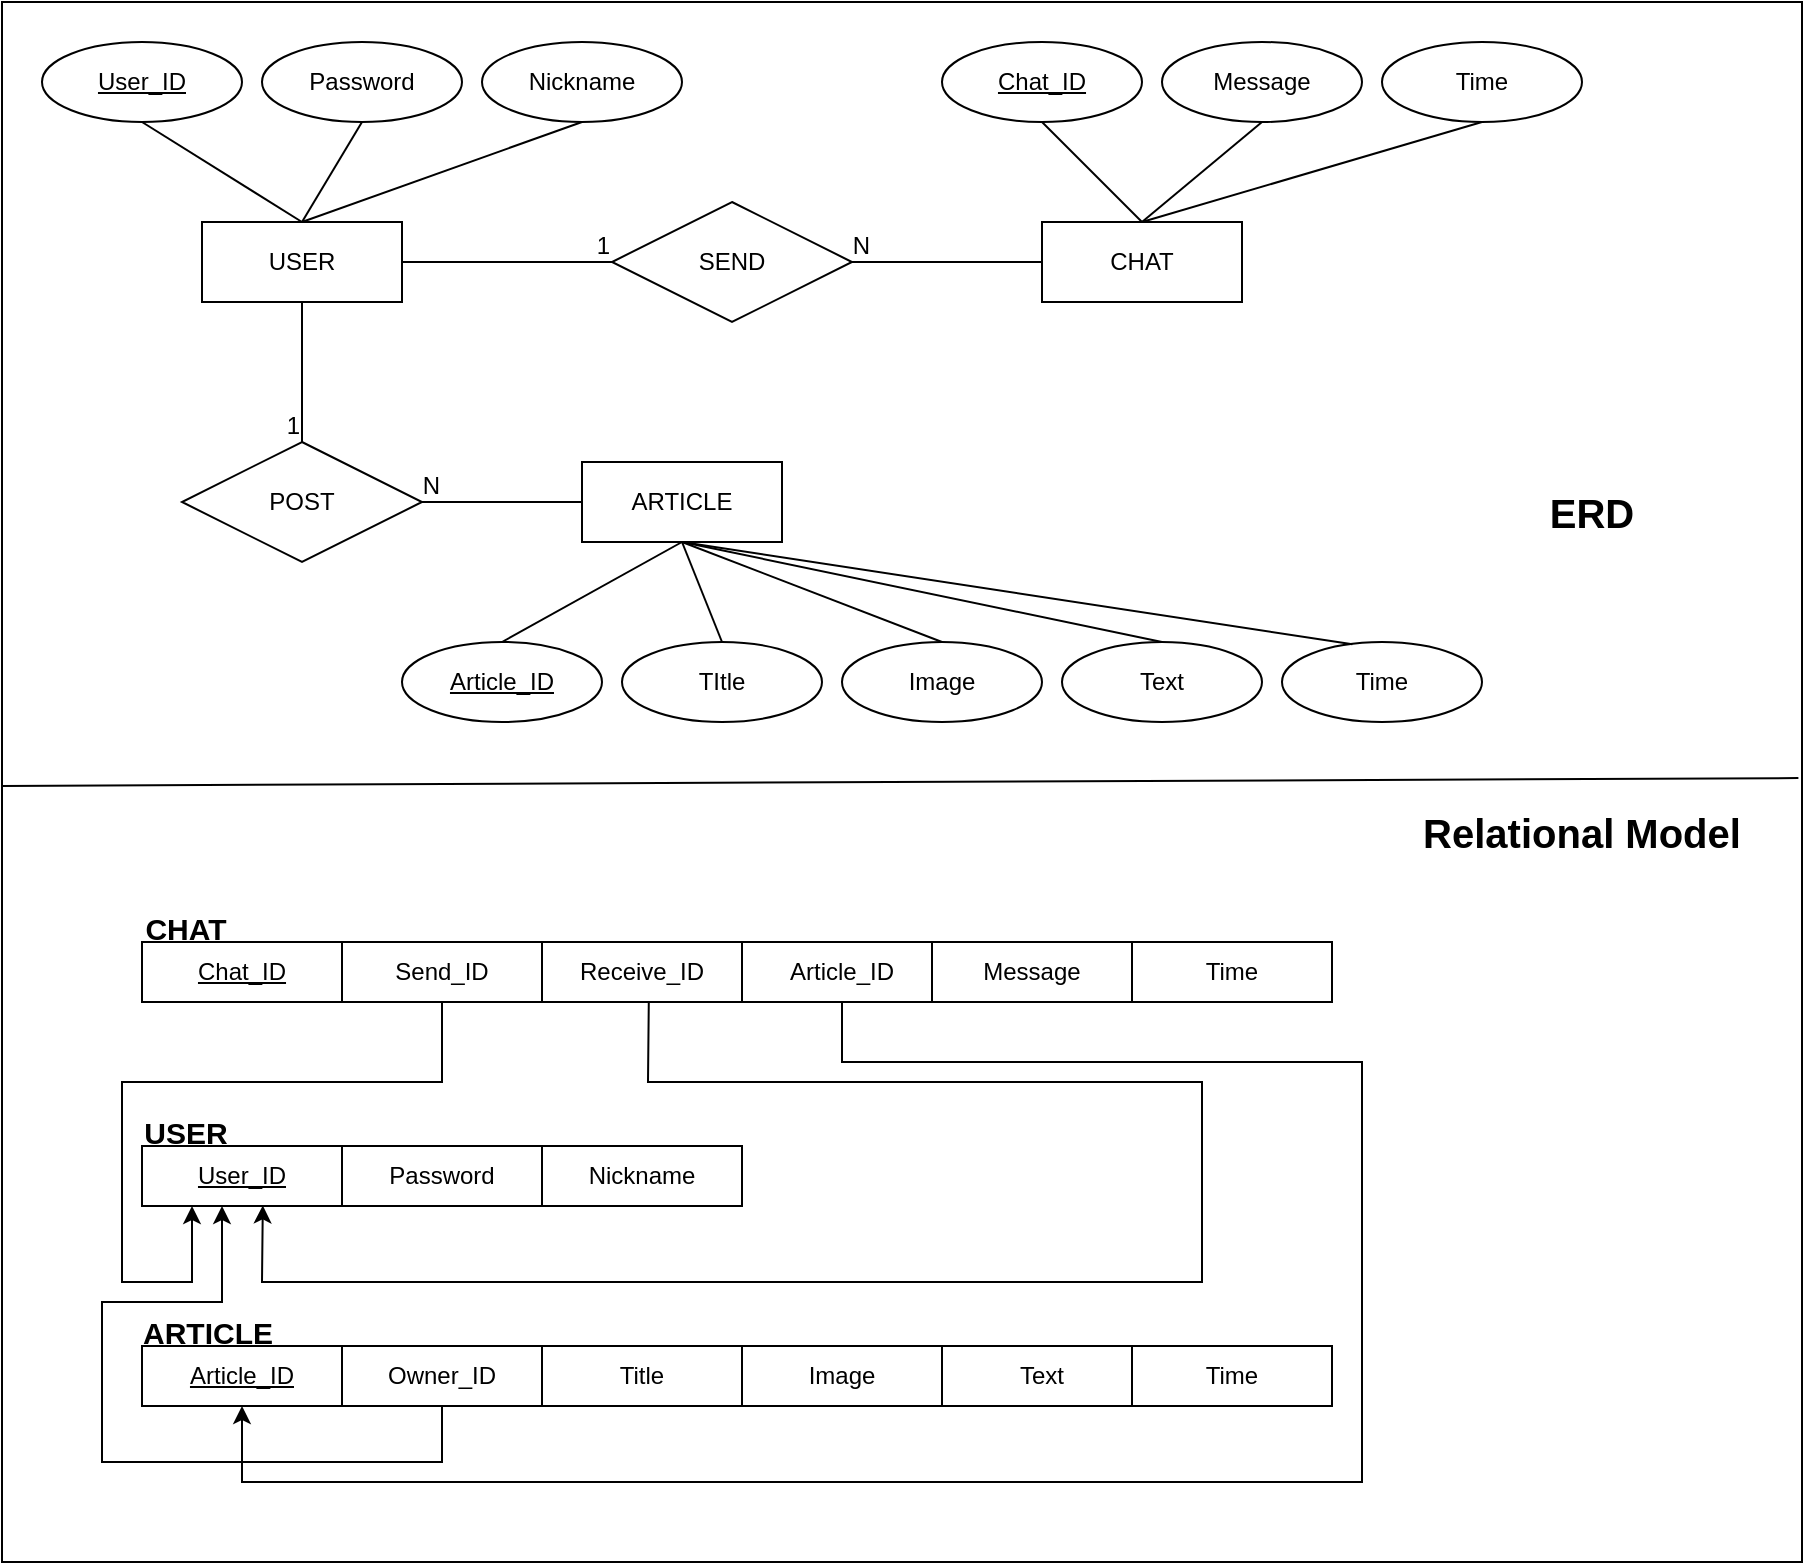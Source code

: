 <mxfile version="25.0.3">
  <diagram name="페이지-1" id="Dgcx4zM-HbP8MREHNESY">
    <mxGraphModel dx="1221" dy="759" grid="1" gridSize="10" guides="1" tooltips="1" connect="1" arrows="1" fold="1" page="1" pageScale="1" pageWidth="827" pageHeight="1169" math="0" shadow="0">
      <root>
        <mxCell id="0" />
        <mxCell id="1" parent="0" />
        <mxCell id="HQbXodOyn_7Oqjs9133s-1" value="" style="rounded=0;whiteSpace=wrap;html=1;" parent="1" vertex="1">
          <mxGeometry x="40" y="70" width="900" height="780" as="geometry" />
        </mxCell>
        <mxCell id="HQbXodOyn_7Oqjs9133s-2" value="USER" style="whiteSpace=wrap;html=1;align=center;" parent="1" vertex="1">
          <mxGeometry x="140" y="180" width="100" height="40" as="geometry" />
        </mxCell>
        <mxCell id="HQbXodOyn_7Oqjs9133s-3" value="CHAT" style="whiteSpace=wrap;html=1;align=center;" parent="1" vertex="1">
          <mxGeometry x="560" y="180" width="100" height="40" as="geometry" />
        </mxCell>
        <mxCell id="HQbXodOyn_7Oqjs9133s-4" value="ARTICLE" style="whiteSpace=wrap;html=1;align=center;" parent="1" vertex="1">
          <mxGeometry x="330" y="300" width="100" height="40" as="geometry" />
        </mxCell>
        <mxCell id="HQbXodOyn_7Oqjs9133s-5" value="SEND" style="shape=rhombus;perimeter=rhombusPerimeter;whiteSpace=wrap;html=1;align=center;" parent="1" vertex="1">
          <mxGeometry x="345" y="170" width="120" height="60" as="geometry" />
        </mxCell>
        <mxCell id="HQbXodOyn_7Oqjs9133s-6" value="" style="endArrow=none;html=1;rounded=0;exitX=1;exitY=0.5;exitDx=0;exitDy=0;entryX=0;entryY=0.5;entryDx=0;entryDy=0;" parent="1" source="HQbXodOyn_7Oqjs9133s-2" target="HQbXodOyn_7Oqjs9133s-5" edge="1">
          <mxGeometry relative="1" as="geometry">
            <mxPoint x="330" y="390" as="sourcePoint" />
            <mxPoint x="490" y="390" as="targetPoint" />
          </mxGeometry>
        </mxCell>
        <mxCell id="HQbXodOyn_7Oqjs9133s-7" value="1" style="resizable=0;html=1;whiteSpace=wrap;align=right;verticalAlign=bottom;" parent="HQbXodOyn_7Oqjs9133s-6" connectable="0" vertex="1">
          <mxGeometry x="1" relative="1" as="geometry" />
        </mxCell>
        <mxCell id="HQbXodOyn_7Oqjs9133s-8" value="" style="endArrow=none;html=1;rounded=0;entryX=1;entryY=0.5;entryDx=0;entryDy=0;exitX=0;exitY=0.5;exitDx=0;exitDy=0;" parent="1" source="HQbXodOyn_7Oqjs9133s-3" target="HQbXodOyn_7Oqjs9133s-5" edge="1">
          <mxGeometry relative="1" as="geometry">
            <mxPoint x="330" y="390" as="sourcePoint" />
            <mxPoint x="490" y="390" as="targetPoint" />
          </mxGeometry>
        </mxCell>
        <mxCell id="HQbXodOyn_7Oqjs9133s-9" value="N" style="resizable=0;html=1;whiteSpace=wrap;align=right;verticalAlign=bottom;" parent="HQbXodOyn_7Oqjs9133s-8" connectable="0" vertex="1">
          <mxGeometry x="1" relative="1" as="geometry">
            <mxPoint x="10" as="offset" />
          </mxGeometry>
        </mxCell>
        <mxCell id="HQbXodOyn_7Oqjs9133s-10" value="POST" style="shape=rhombus;perimeter=rhombusPerimeter;whiteSpace=wrap;html=1;align=center;" parent="1" vertex="1">
          <mxGeometry x="130" y="290" width="120" height="60" as="geometry" />
        </mxCell>
        <mxCell id="HQbXodOyn_7Oqjs9133s-11" value="" style="endArrow=none;html=1;rounded=0;exitX=0.5;exitY=1;exitDx=0;exitDy=0;entryX=0.5;entryY=0;entryDx=0;entryDy=0;" parent="1" source="HQbXodOyn_7Oqjs9133s-2" target="HQbXodOyn_7Oqjs9133s-10" edge="1">
          <mxGeometry relative="1" as="geometry">
            <mxPoint x="250" y="210" as="sourcePoint" />
            <mxPoint x="330" y="210" as="targetPoint" />
          </mxGeometry>
        </mxCell>
        <mxCell id="HQbXodOyn_7Oqjs9133s-12" value="1" style="resizable=0;html=1;whiteSpace=wrap;align=right;verticalAlign=bottom;" parent="HQbXodOyn_7Oqjs9133s-11" connectable="0" vertex="1">
          <mxGeometry x="1" relative="1" as="geometry" />
        </mxCell>
        <mxCell id="HQbXodOyn_7Oqjs9133s-13" value="" style="endArrow=none;html=1;rounded=0;entryX=1;entryY=0.5;entryDx=0;entryDy=0;exitX=0;exitY=0.5;exitDx=0;exitDy=0;" parent="1" source="HQbXodOyn_7Oqjs9133s-4" target="HQbXodOyn_7Oqjs9133s-10" edge="1">
          <mxGeometry relative="1" as="geometry">
            <mxPoint x="520" y="210" as="sourcePoint" />
            <mxPoint x="450" y="210" as="targetPoint" />
          </mxGeometry>
        </mxCell>
        <mxCell id="HQbXodOyn_7Oqjs9133s-14" value="N" style="resizable=0;html=1;whiteSpace=wrap;align=right;verticalAlign=bottom;" parent="HQbXodOyn_7Oqjs9133s-13" connectable="0" vertex="1">
          <mxGeometry x="1" relative="1" as="geometry">
            <mxPoint x="10" as="offset" />
          </mxGeometry>
        </mxCell>
        <mxCell id="HQbXodOyn_7Oqjs9133s-15" value="Article_ID" style="ellipse;whiteSpace=wrap;html=1;align=center;fontStyle=4;" parent="1" vertex="1">
          <mxGeometry x="240" y="390" width="100" height="40" as="geometry" />
        </mxCell>
        <mxCell id="HQbXodOyn_7Oqjs9133s-16" value="TItle" style="ellipse;whiteSpace=wrap;html=1;align=center;" parent="1" vertex="1">
          <mxGeometry x="350" y="390" width="100" height="40" as="geometry" />
        </mxCell>
        <mxCell id="HQbXodOyn_7Oqjs9133s-17" value="Image" style="ellipse;whiteSpace=wrap;html=1;align=center;" parent="1" vertex="1">
          <mxGeometry x="460" y="390" width="100" height="40" as="geometry" />
        </mxCell>
        <mxCell id="HQbXodOyn_7Oqjs9133s-18" value="Text" style="ellipse;whiteSpace=wrap;html=1;align=center;" parent="1" vertex="1">
          <mxGeometry x="570" y="390" width="100" height="40" as="geometry" />
        </mxCell>
        <mxCell id="HQbXodOyn_7Oqjs9133s-22" value="" style="endArrow=none;html=1;rounded=0;exitX=0.5;exitY=0;exitDx=0;exitDy=0;entryX=0.5;entryY=1;entryDx=0;entryDy=0;" parent="1" source="HQbXodOyn_7Oqjs9133s-15" target="HQbXodOyn_7Oqjs9133s-4" edge="1">
          <mxGeometry relative="1" as="geometry">
            <mxPoint x="330" y="390" as="sourcePoint" />
            <mxPoint x="490" y="390" as="targetPoint" />
          </mxGeometry>
        </mxCell>
        <mxCell id="HQbXodOyn_7Oqjs9133s-23" value="" style="endArrow=none;html=1;rounded=0;exitX=0.5;exitY=0;exitDx=0;exitDy=0;entryX=0.5;entryY=1;entryDx=0;entryDy=0;" parent="1" source="HQbXodOyn_7Oqjs9133s-16" target="HQbXodOyn_7Oqjs9133s-4" edge="1">
          <mxGeometry relative="1" as="geometry">
            <mxPoint x="300" y="400" as="sourcePoint" />
            <mxPoint x="390" y="350" as="targetPoint" />
          </mxGeometry>
        </mxCell>
        <mxCell id="HQbXodOyn_7Oqjs9133s-24" value="" style="endArrow=none;html=1;rounded=0;exitX=0.5;exitY=0;exitDx=0;exitDy=0;entryX=0.5;entryY=1;entryDx=0;entryDy=0;" parent="1" source="HQbXodOyn_7Oqjs9133s-17" target="HQbXodOyn_7Oqjs9133s-4" edge="1">
          <mxGeometry relative="1" as="geometry">
            <mxPoint x="310" y="410" as="sourcePoint" />
            <mxPoint x="400" y="360" as="targetPoint" />
          </mxGeometry>
        </mxCell>
        <mxCell id="HQbXodOyn_7Oqjs9133s-25" value="" style="endArrow=none;html=1;rounded=0;exitX=0.5;exitY=0;exitDx=0;exitDy=0;entryX=0.5;entryY=1;entryDx=0;entryDy=0;" parent="1" source="HQbXodOyn_7Oqjs9133s-18" target="HQbXodOyn_7Oqjs9133s-4" edge="1">
          <mxGeometry relative="1" as="geometry">
            <mxPoint x="320" y="420" as="sourcePoint" />
            <mxPoint x="410" y="370" as="targetPoint" />
          </mxGeometry>
        </mxCell>
        <mxCell id="HQbXodOyn_7Oqjs9133s-27" value="Message" style="ellipse;whiteSpace=wrap;html=1;align=center;" parent="1" vertex="1">
          <mxGeometry x="620" y="90" width="100" height="40" as="geometry" />
        </mxCell>
        <mxCell id="HQbXodOyn_7Oqjs9133s-28" value="Chat_ID" style="ellipse;whiteSpace=wrap;html=1;align=center;fontStyle=4;" parent="1" vertex="1">
          <mxGeometry x="510" y="90" width="100" height="40" as="geometry" />
        </mxCell>
        <mxCell id="HQbXodOyn_7Oqjs9133s-30" value="" style="endArrow=none;html=1;rounded=0;exitX=0.5;exitY=0;exitDx=0;exitDy=0;entryX=0.5;entryY=1;entryDx=0;entryDy=0;" parent="1" source="HQbXodOyn_7Oqjs9133s-3" target="HQbXodOyn_7Oqjs9133s-28" edge="1">
          <mxGeometry relative="1" as="geometry">
            <mxPoint x="630" y="400" as="sourcePoint" />
            <mxPoint x="390" y="350" as="targetPoint" />
          </mxGeometry>
        </mxCell>
        <mxCell id="HQbXodOyn_7Oqjs9133s-31" value="" style="endArrow=none;html=1;rounded=0;exitX=0.5;exitY=0;exitDx=0;exitDy=0;entryX=0.5;entryY=1;entryDx=0;entryDy=0;" parent="1" source="HQbXodOyn_7Oqjs9133s-3" target="HQbXodOyn_7Oqjs9133s-27" edge="1">
          <mxGeometry relative="1" as="geometry">
            <mxPoint x="640" y="410" as="sourcePoint" />
            <mxPoint x="400" y="360" as="targetPoint" />
          </mxGeometry>
        </mxCell>
        <mxCell id="HQbXodOyn_7Oqjs9133s-32" value="Time" style="ellipse;whiteSpace=wrap;html=1;align=center;" parent="1" vertex="1">
          <mxGeometry x="730" y="90" width="100" height="40" as="geometry" />
        </mxCell>
        <mxCell id="HQbXodOyn_7Oqjs9133s-33" value="" style="endArrow=none;html=1;rounded=0;exitX=0.5;exitY=0;exitDx=0;exitDy=0;entryX=0.5;entryY=1;entryDx=0;entryDy=0;" parent="1" source="HQbXodOyn_7Oqjs9133s-3" target="HQbXodOyn_7Oqjs9133s-32" edge="1">
          <mxGeometry relative="1" as="geometry">
            <mxPoint x="570" y="190" as="sourcePoint" />
            <mxPoint x="660" y="150" as="targetPoint" />
          </mxGeometry>
        </mxCell>
        <mxCell id="HQbXodOyn_7Oqjs9133s-35" value="User_ID" style="ellipse;whiteSpace=wrap;html=1;align=center;fontStyle=4;" parent="1" vertex="1">
          <mxGeometry x="60" y="90" width="100" height="40" as="geometry" />
        </mxCell>
        <mxCell id="HQbXodOyn_7Oqjs9133s-36" value="Password" style="ellipse;whiteSpace=wrap;html=1;align=center;" parent="1" vertex="1">
          <mxGeometry x="170" y="90" width="100" height="40" as="geometry" />
        </mxCell>
        <mxCell id="HQbXodOyn_7Oqjs9133s-37" value="Nickname" style="ellipse;whiteSpace=wrap;html=1;align=center;" parent="1" vertex="1">
          <mxGeometry x="280" y="90" width="100" height="40" as="geometry" />
        </mxCell>
        <mxCell id="HQbXodOyn_7Oqjs9133s-40" value="" style="endArrow=none;html=1;rounded=0;exitX=0.5;exitY=0;exitDx=0;exitDy=0;entryX=0.5;entryY=1;entryDx=0;entryDy=0;" parent="1" source="HQbXodOyn_7Oqjs9133s-2" target="HQbXodOyn_7Oqjs9133s-35" edge="1">
          <mxGeometry relative="1" as="geometry">
            <mxPoint x="850" y="190" as="sourcePoint" />
            <mxPoint x="800" y="140" as="targetPoint" />
          </mxGeometry>
        </mxCell>
        <mxCell id="HQbXodOyn_7Oqjs9133s-41" value="" style="endArrow=none;html=1;rounded=0;exitX=0.5;exitY=0;exitDx=0;exitDy=0;entryX=0.5;entryY=1;entryDx=0;entryDy=0;" parent="1" source="HQbXodOyn_7Oqjs9133s-2" target="HQbXodOyn_7Oqjs9133s-36" edge="1">
          <mxGeometry relative="1" as="geometry">
            <mxPoint x="200" y="190" as="sourcePoint" />
            <mxPoint x="120" y="140" as="targetPoint" />
          </mxGeometry>
        </mxCell>
        <mxCell id="HQbXodOyn_7Oqjs9133s-42" value="" style="endArrow=none;html=1;rounded=0;exitX=0.5;exitY=0;exitDx=0;exitDy=0;entryX=0.5;entryY=1;entryDx=0;entryDy=0;" parent="1" source="HQbXodOyn_7Oqjs9133s-2" target="HQbXodOyn_7Oqjs9133s-37" edge="1">
          <mxGeometry relative="1" as="geometry">
            <mxPoint x="210" y="200" as="sourcePoint" />
            <mxPoint x="130" y="150" as="targetPoint" />
          </mxGeometry>
        </mxCell>
        <mxCell id="HQbXodOyn_7Oqjs9133s-58" value="&lt;b&gt;&lt;font style=&quot;font-size: 20px;&quot;&gt;ERD&lt;/font&gt;&lt;/b&gt;" style="text;html=1;align=center;verticalAlign=middle;whiteSpace=wrap;rounded=0;" parent="1" vertex="1">
          <mxGeometry x="760" y="280" width="150" height="90" as="geometry" />
        </mxCell>
        <mxCell id="HQbXodOyn_7Oqjs9133s-59" value="" style="endArrow=none;html=1;rounded=0;exitX=0;exitY=0.47;exitDx=0;exitDy=0;exitPerimeter=0;entryX=0.998;entryY=0.465;entryDx=0;entryDy=0;entryPerimeter=0;" parent="1" edge="1">
          <mxGeometry width="50" height="50" relative="1" as="geometry">
            <mxPoint x="40" y="461.95" as="sourcePoint" />
            <mxPoint x="938.2" y="458.05" as="targetPoint" />
          </mxGeometry>
        </mxCell>
        <mxCell id="HQbXodOyn_7Oqjs9133s-60" value="&lt;b&gt;&lt;font style=&quot;font-size: 20px;&quot;&gt;Relational Model&lt;/font&gt;&lt;/b&gt;" style="text;html=1;align=center;verticalAlign=middle;whiteSpace=wrap;rounded=0;" parent="1" vertex="1">
          <mxGeometry x="730" y="440" width="200" height="90" as="geometry" />
        </mxCell>
        <mxCell id="HQbXodOyn_7Oqjs9133s-74" value="&lt;u&gt;Chat_ID&lt;/u&gt;" style="rounded=0;whiteSpace=wrap;html=1;" parent="1" vertex="1">
          <mxGeometry x="110" y="540" width="100" height="30" as="geometry" />
        </mxCell>
        <mxCell id="HQbXodOyn_7Oqjs9133s-75" value="Send_ID" style="rounded=0;whiteSpace=wrap;html=1;" parent="1" vertex="1">
          <mxGeometry x="210" y="540" width="100" height="30" as="geometry" />
        </mxCell>
        <mxCell id="HQbXodOyn_7Oqjs9133s-76" value="Receive_ID" style="rounded=0;whiteSpace=wrap;html=1;" parent="1" vertex="1">
          <mxGeometry x="310" y="540" width="100" height="30" as="geometry" />
        </mxCell>
        <mxCell id="HQbXodOyn_7Oqjs9133s-77" value="Article_ID" style="rounded=0;whiteSpace=wrap;html=1;" parent="1" vertex="1">
          <mxGeometry x="410" y="540" width="100" height="30" as="geometry" />
        </mxCell>
        <mxCell id="HQbXodOyn_7Oqjs9133s-78" value="Message" style="rounded=0;whiteSpace=wrap;html=1;" parent="1" vertex="1">
          <mxGeometry x="505" y="540" width="100" height="30" as="geometry" />
        </mxCell>
        <mxCell id="HQbXodOyn_7Oqjs9133s-79" value="&lt;b&gt;&lt;font style=&quot;font-size: 15px;&quot;&gt;CHAT&lt;/font&gt;&lt;/b&gt;" style="text;html=1;align=center;verticalAlign=middle;whiteSpace=wrap;rounded=0;" parent="1" vertex="1">
          <mxGeometry x="102" y="518" width="60" height="30" as="geometry" />
        </mxCell>
        <mxCell id="HQbXodOyn_7Oqjs9133s-80" value="&lt;u&gt;User_ID&lt;/u&gt;" style="rounded=0;whiteSpace=wrap;html=1;" parent="1" vertex="1">
          <mxGeometry x="110" y="642" width="100" height="30" as="geometry" />
        </mxCell>
        <mxCell id="HQbXodOyn_7Oqjs9133s-81" value="Password" style="rounded=0;whiteSpace=wrap;html=1;" parent="1" vertex="1">
          <mxGeometry x="210" y="642" width="100" height="30" as="geometry" />
        </mxCell>
        <mxCell id="HQbXodOyn_7Oqjs9133s-82" value="Nickname" style="rounded=0;whiteSpace=wrap;html=1;" parent="1" vertex="1">
          <mxGeometry x="310" y="642" width="100" height="30" as="geometry" />
        </mxCell>
        <mxCell id="HQbXodOyn_7Oqjs9133s-85" value="&lt;span style=&quot;font-size: 15px;&quot;&gt;&lt;b&gt;USER&lt;/b&gt;&lt;/span&gt;" style="text;html=1;align=center;verticalAlign=middle;whiteSpace=wrap;rounded=0;" parent="1" vertex="1">
          <mxGeometry x="102" y="620" width="60" height="30" as="geometry" />
        </mxCell>
        <mxCell id="HQbXodOyn_7Oqjs9133s-86" value="&lt;u&gt;Article_ID&lt;/u&gt;" style="rounded=0;whiteSpace=wrap;html=1;" parent="1" vertex="1">
          <mxGeometry x="110" y="742" width="100" height="30" as="geometry" />
        </mxCell>
        <mxCell id="HQbXodOyn_7Oqjs9133s-87" value="Title" style="rounded=0;whiteSpace=wrap;html=1;" parent="1" vertex="1">
          <mxGeometry x="310" y="742" width="100" height="30" as="geometry" />
        </mxCell>
        <mxCell id="HQbXodOyn_7Oqjs9133s-88" value="Image" style="rounded=0;whiteSpace=wrap;html=1;" parent="1" vertex="1">
          <mxGeometry x="410" y="742" width="100" height="30" as="geometry" />
        </mxCell>
        <mxCell id="HQbXodOyn_7Oqjs9133s-89" value="Text" style="rounded=0;whiteSpace=wrap;html=1;" parent="1" vertex="1">
          <mxGeometry x="510" y="742" width="100" height="30" as="geometry" />
        </mxCell>
        <mxCell id="HQbXodOyn_7Oqjs9133s-90" value="Time" style="rounded=0;whiteSpace=wrap;html=1;" parent="1" vertex="1">
          <mxGeometry x="605" y="742" width="100" height="30" as="geometry" />
        </mxCell>
        <mxCell id="HQbXodOyn_7Oqjs9133s-91" value="&lt;b&gt;&lt;font style=&quot;font-size: 15px;&quot;&gt;ARTICLE&lt;/font&gt;&lt;/b&gt;" style="text;html=1;align=center;verticalAlign=middle;whiteSpace=wrap;rounded=0;" parent="1" vertex="1">
          <mxGeometry x="113" y="720" width="60" height="30" as="geometry" />
        </mxCell>
        <mxCell id="HQbXodOyn_7Oqjs9133s-94" value="" style="endArrow=classic;html=1;rounded=0;entryX=0.604;entryY=0.99;entryDx=0;entryDy=0;entryPerimeter=0;exitX=0.534;exitY=0.983;exitDx=0;exitDy=0;exitPerimeter=0;" parent="1" source="HQbXodOyn_7Oqjs9133s-76" target="HQbXodOyn_7Oqjs9133s-80" edge="1">
          <mxGeometry width="50" height="50" relative="1" as="geometry">
            <mxPoint x="350" y="680" as="sourcePoint" />
            <mxPoint x="400" y="630" as="targetPoint" />
            <Array as="points">
              <mxPoint x="363" y="610" />
              <mxPoint x="640" y="610" />
              <mxPoint x="640" y="710" />
              <mxPoint x="170" y="710" />
            </Array>
          </mxGeometry>
        </mxCell>
        <mxCell id="HQbXodOyn_7Oqjs9133s-95" value="" style="endArrow=classic;html=1;rounded=0;exitX=0.5;exitY=1;exitDx=0;exitDy=0;entryX=0.25;entryY=1;entryDx=0;entryDy=0;" parent="1" source="HQbXodOyn_7Oqjs9133s-75" target="HQbXodOyn_7Oqjs9133s-80" edge="1">
          <mxGeometry width="50" height="50" relative="1" as="geometry">
            <mxPoint x="350" y="680" as="sourcePoint" />
            <mxPoint x="400" y="630" as="targetPoint" />
            <Array as="points">
              <mxPoint x="260" y="610" />
              <mxPoint x="100" y="610" />
              <mxPoint x="100" y="710" />
              <mxPoint x="135" y="710" />
            </Array>
          </mxGeometry>
        </mxCell>
        <mxCell id="HQbXodOyn_7Oqjs9133s-96" value="Owner_ID" style="rounded=0;whiteSpace=wrap;html=1;" parent="1" vertex="1">
          <mxGeometry x="210" y="742" width="100" height="30" as="geometry" />
        </mxCell>
        <mxCell id="HQbXodOyn_7Oqjs9133s-97" value="" style="endArrow=classic;html=1;rounded=0;exitX=0.5;exitY=1;exitDx=0;exitDy=0;entryX=0.4;entryY=1;entryDx=0;entryDy=0;entryPerimeter=0;" parent="1" source="HQbXodOyn_7Oqjs9133s-96" target="HQbXodOyn_7Oqjs9133s-80" edge="1">
          <mxGeometry width="50" height="50" relative="1" as="geometry">
            <mxPoint x="350" y="730" as="sourcePoint" />
            <mxPoint x="150" y="680" as="targetPoint" />
            <Array as="points">
              <mxPoint x="260" y="800" />
              <mxPoint x="90" y="800" />
              <mxPoint x="90" y="720" />
              <mxPoint x="150" y="720" />
            </Array>
          </mxGeometry>
        </mxCell>
        <mxCell id="HQbXodOyn_7Oqjs9133s-98" value="Time" style="ellipse;whiteSpace=wrap;html=1;align=center;" parent="1" vertex="1">
          <mxGeometry x="680" y="390" width="100" height="40" as="geometry" />
        </mxCell>
        <mxCell id="HQbXodOyn_7Oqjs9133s-99" value="" style="endArrow=none;html=1;rounded=0;exitX=0.352;exitY=0.029;exitDx=0;exitDy=0;entryX=0.5;entryY=1;entryDx=0;entryDy=0;exitPerimeter=0;" parent="1" source="HQbXodOyn_7Oqjs9133s-98" target="HQbXodOyn_7Oqjs9133s-4" edge="1">
          <mxGeometry relative="1" as="geometry">
            <mxPoint x="630" y="400" as="sourcePoint" />
            <mxPoint x="390" y="350" as="targetPoint" />
          </mxGeometry>
        </mxCell>
        <mxCell id="u3br5zXYbTg1RDioktlg-1" value="Time" style="rounded=0;whiteSpace=wrap;html=1;" vertex="1" parent="1">
          <mxGeometry x="605" y="540" width="100" height="30" as="geometry" />
        </mxCell>
        <mxCell id="u3br5zXYbTg1RDioktlg-2" value="" style="endArrow=classic;html=1;rounded=0;exitX=0.5;exitY=1;exitDx=0;exitDy=0;entryX=0.5;entryY=1;entryDx=0;entryDy=0;" edge="1" parent="1" source="HQbXodOyn_7Oqjs9133s-77" target="HQbXodOyn_7Oqjs9133s-86">
          <mxGeometry width="50" height="50" relative="1" as="geometry">
            <mxPoint x="600" y="540" as="sourcePoint" />
            <mxPoint x="650" y="490" as="targetPoint" />
            <Array as="points">
              <mxPoint x="460" y="600" />
              <mxPoint x="720" y="600" />
              <mxPoint x="720" y="810" />
              <mxPoint x="160" y="810" />
            </Array>
          </mxGeometry>
        </mxCell>
      </root>
    </mxGraphModel>
  </diagram>
</mxfile>
